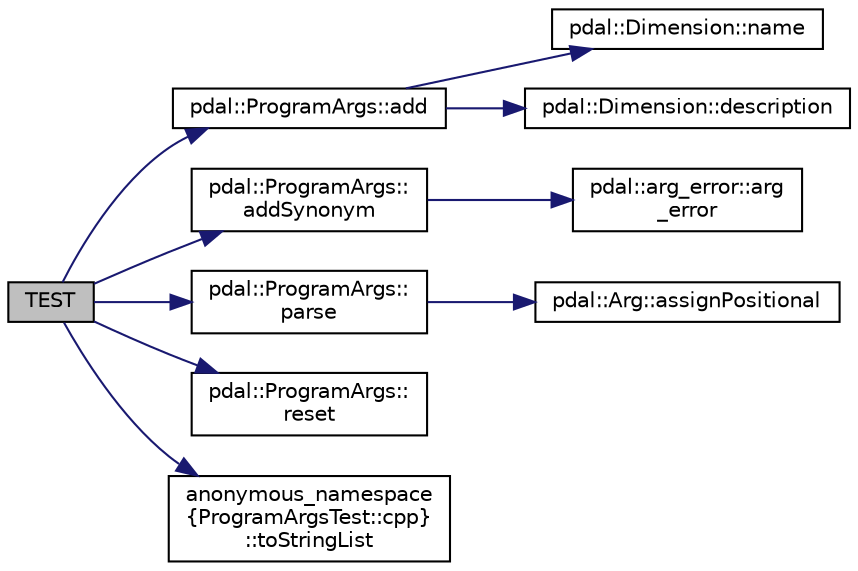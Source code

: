 digraph "TEST"
{
  edge [fontname="Helvetica",fontsize="10",labelfontname="Helvetica",labelfontsize="10"];
  node [fontname="Helvetica",fontsize="10",shape=record];
  rankdir="LR";
  Node1 [label="TEST",height=0.2,width=0.4,color="black", fillcolor="grey75", style="filled", fontcolor="black"];
  Node1 -> Node2 [color="midnightblue",fontsize="10",style="solid",fontname="Helvetica"];
  Node2 [label="pdal::ProgramArgs::add",height=0.2,width=0.4,color="black", fillcolor="white", style="filled",URL="$classpdal_1_1ProgramArgs.html#a9f773618ed928e9cef78aa1bf8278784"];
  Node2 -> Node3 [color="midnightblue",fontsize="10",style="solid",fontname="Helvetica"];
  Node3 [label="pdal::Dimension::name",height=0.2,width=0.4,color="black", fillcolor="white", style="filled",URL="$namespacepdal_1_1Dimension.html#af3176b0b7e6b4be000317846cf7c2718"];
  Node2 -> Node4 [color="midnightblue",fontsize="10",style="solid",fontname="Helvetica"];
  Node4 [label="pdal::Dimension::description",height=0.2,width=0.4,color="black", fillcolor="white", style="filled",URL="$namespacepdal_1_1Dimension.html#a4041a0eeee0ca503caad91db24affa0e"];
  Node1 -> Node5 [color="midnightblue",fontsize="10",style="solid",fontname="Helvetica"];
  Node5 [label="pdal::ProgramArgs::\laddSynonym",height=0.2,width=0.4,color="black", fillcolor="white", style="filled",URL="$classpdal_1_1ProgramArgs.html#a09463890426136f4ff1264d28ec1c30a"];
  Node5 -> Node6 [color="midnightblue",fontsize="10",style="solid",fontname="Helvetica"];
  Node6 [label="pdal::arg_error::arg\l_error",height=0.2,width=0.4,color="black", fillcolor="white", style="filled",URL="$classpdal_1_1arg__error.html#a9c69d74938ebdf04e76cad0724f87d51"];
  Node1 -> Node7 [color="midnightblue",fontsize="10",style="solid",fontname="Helvetica"];
  Node7 [label="pdal::ProgramArgs::\lparse",height=0.2,width=0.4,color="black", fillcolor="white", style="filled",URL="$classpdal_1_1ProgramArgs.html#ab4b405bda3b9a91e70b6c6ce8154e539"];
  Node7 -> Node8 [color="midnightblue",fontsize="10",style="solid",fontname="Helvetica"];
  Node8 [label="pdal::Arg::assignPositional",height=0.2,width=0.4,color="black", fillcolor="white", style="filled",URL="$classpdal_1_1Arg.html#aef855c41a3ce6d940c4597b07b36a41a"];
  Node1 -> Node9 [color="midnightblue",fontsize="10",style="solid",fontname="Helvetica"];
  Node9 [label="pdal::ProgramArgs::\lreset",height=0.2,width=0.4,color="black", fillcolor="white", style="filled",URL="$classpdal_1_1ProgramArgs.html#a349fdb98969186e0faa2eb21adfe2600"];
  Node1 -> Node10 [color="midnightblue",fontsize="10",style="solid",fontname="Helvetica"];
  Node10 [label="anonymous_namespace\l\{ProgramArgsTest::cpp\}\l::toStringList",height=0.2,width=0.4,color="black", fillcolor="white", style="filled",URL="$namespaceanonymous__namespace_02ProgramArgsTest_8cpp_03.html#ab15247930f7c8a3845cd122fb2748e6e"];
}
